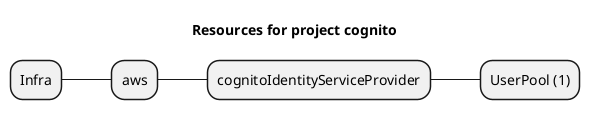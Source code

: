 @startmindmap
title Resources for project cognito
skinparam monochrome true
+ Infra
++ aws
+++ cognitoIdentityServiceProvider
++++ UserPool (1)
@endmindmap